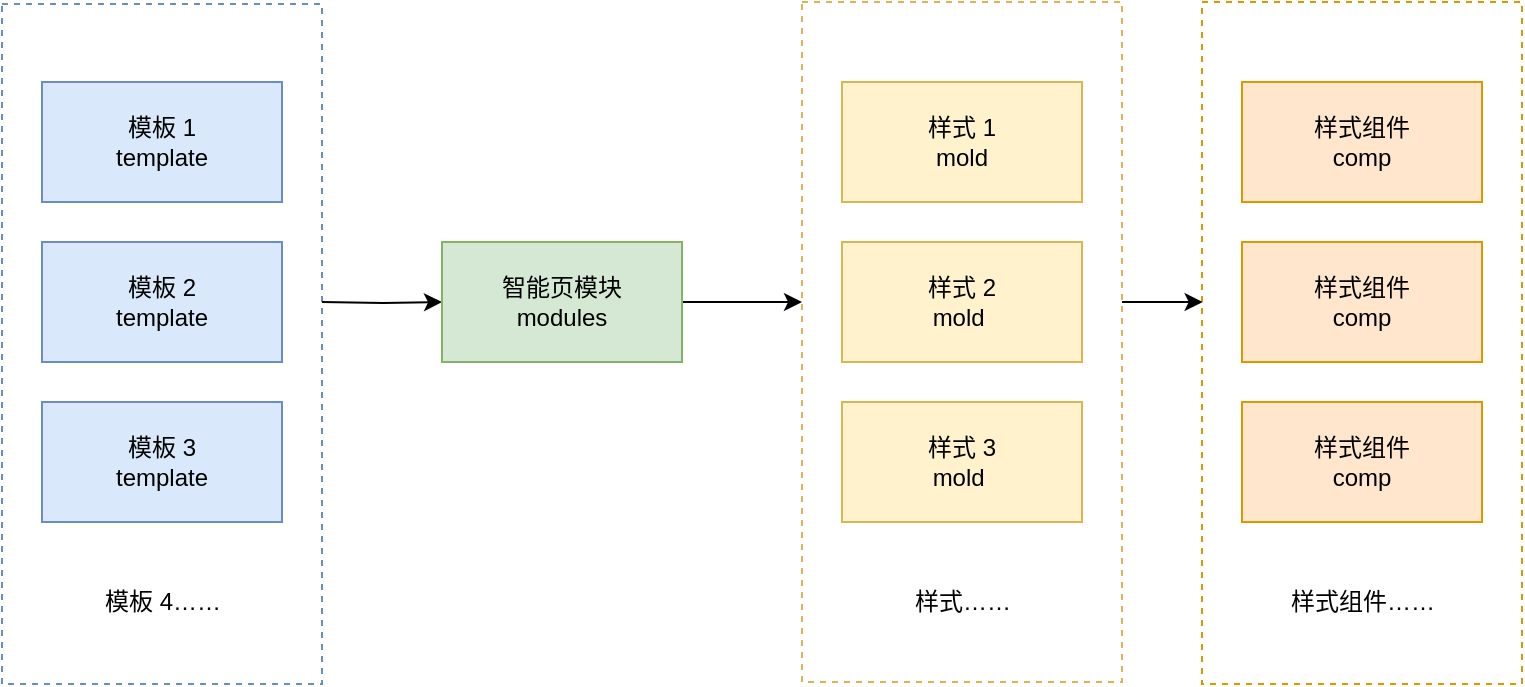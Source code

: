 <mxfile version="16.6.2" type="github">
  <diagram id="SPSlFT2sZeRu8J8Mqurk" name="Page-1">
    <mxGraphModel dx="1056" dy="733" grid="1" gridSize="10" guides="1" tooltips="1" connect="1" arrows="1" fold="1" page="1" pageScale="1" pageWidth="2336" pageHeight="1654" math="0" shadow="0">
      <root>
        <mxCell id="0" />
        <mxCell id="1" parent="0" />
        <mxCell id="T0gfE41if6vC12bEkVcH-33" value="" style="rounded=0;whiteSpace=wrap;html=1;fillColor=none;dashed=1;strokeColor=#6c8ebf;" vertex="1" parent="1">
          <mxGeometry x="100" y="51" width="160" height="340" as="geometry" />
        </mxCell>
        <mxCell id="T0gfE41if6vC12bEkVcH-24" value="" style="rounded=0;whiteSpace=wrap;html=1;fillColor=none;dashed=1;strokeColor=#d79b00;" vertex="1" parent="1">
          <mxGeometry x="700" y="50" width="160" height="341" as="geometry" />
        </mxCell>
        <mxCell id="T0gfE41if6vC12bEkVcH-28" style="edgeStyle=orthogonalEdgeStyle;rounded=0;orthogonalLoop=1;jettySize=auto;html=1;entryX=0.002;entryY=0.44;entryDx=0;entryDy=0;entryPerimeter=0;" edge="1" parent="1" source="T0gfE41if6vC12bEkVcH-21" target="T0gfE41if6vC12bEkVcH-24">
          <mxGeometry relative="1" as="geometry">
            <Array as="points">
              <mxPoint x="670" y="200" />
              <mxPoint x="670" y="200" />
            </Array>
          </mxGeometry>
        </mxCell>
        <mxCell id="T0gfE41if6vC12bEkVcH-21" value="" style="rounded=0;whiteSpace=wrap;html=1;fillColor=none;dashed=1;strokeColor=#d6b656;" vertex="1" parent="1">
          <mxGeometry x="500" y="50" width="160" height="340" as="geometry" />
        </mxCell>
        <mxCell id="T0gfE41if6vC12bEkVcH-3" value="" style="edgeStyle=orthogonalEdgeStyle;rounded=0;orthogonalLoop=1;jettySize=auto;html=1;" edge="1" parent="1" target="T0gfE41if6vC12bEkVcH-2">
          <mxGeometry relative="1" as="geometry">
            <mxPoint x="260" y="200" as="sourcePoint" />
          </mxGeometry>
        </mxCell>
        <mxCell id="T0gfE41if6vC12bEkVcH-1" value="模板 2&lt;br&gt;template" style="rounded=0;whiteSpace=wrap;html=1;fillColor=#dae8fc;strokeColor=#6c8ebf;" vertex="1" parent="1">
          <mxGeometry x="120" y="170" width="120" height="60" as="geometry" />
        </mxCell>
        <mxCell id="T0gfE41if6vC12bEkVcH-27" value="" style="edgeStyle=orthogonalEdgeStyle;rounded=0;orthogonalLoop=1;jettySize=auto;html=1;" edge="1" parent="1" source="T0gfE41if6vC12bEkVcH-2">
          <mxGeometry relative="1" as="geometry">
            <mxPoint x="500" y="200" as="targetPoint" />
          </mxGeometry>
        </mxCell>
        <mxCell id="T0gfE41if6vC12bEkVcH-2" value="智能页模块&lt;br&gt;modules" style="rounded=0;whiteSpace=wrap;html=1;fillColor=#d5e8d4;strokeColor=#82b366;" vertex="1" parent="1">
          <mxGeometry x="320" y="170" width="120" height="60" as="geometry" />
        </mxCell>
        <mxCell id="T0gfE41if6vC12bEkVcH-6" value="样式 1&lt;br&gt;mold" style="rounded=0;whiteSpace=wrap;html=1;fillColor=#fff2cc;strokeColor=#d6b656;" vertex="1" parent="1">
          <mxGeometry x="520" y="90" width="120" height="60" as="geometry" />
        </mxCell>
        <mxCell id="T0gfE41if6vC12bEkVcH-8" value="样式 2&lt;br&gt;mold&amp;nbsp;" style="rounded=0;whiteSpace=wrap;html=1;fillColor=#fff2cc;strokeColor=#d6b656;" vertex="1" parent="1">
          <mxGeometry x="520" y="170" width="120" height="60" as="geometry" />
        </mxCell>
        <mxCell id="T0gfE41if6vC12bEkVcH-11" value="样式 3&lt;br&gt;mold&amp;nbsp;" style="rounded=0;whiteSpace=wrap;html=1;fillColor=#fff2cc;strokeColor=#d6b656;" vertex="1" parent="1">
          <mxGeometry x="520" y="250" width="120" height="60" as="geometry" />
        </mxCell>
        <mxCell id="T0gfE41if6vC12bEkVcH-13" value="样式……" style="text;html=1;align=center;verticalAlign=middle;resizable=0;points=[];autosize=1;strokeColor=none;fillColor=none;" vertex="1" parent="1">
          <mxGeometry x="550" y="340" width="60" height="20" as="geometry" />
        </mxCell>
        <mxCell id="T0gfE41if6vC12bEkVcH-15" value="样式组件&lt;br&gt;comp" style="rounded=0;whiteSpace=wrap;html=1;fillColor=#ffe6cc;strokeColor=#d79b00;" vertex="1" parent="1">
          <mxGeometry x="720" y="90" width="120" height="60" as="geometry" />
        </mxCell>
        <mxCell id="T0gfE41if6vC12bEkVcH-17" value="样式组件&lt;br&gt;comp" style="rounded=0;whiteSpace=wrap;html=1;fillColor=#ffe6cc;strokeColor=#d79b00;" vertex="1" parent="1">
          <mxGeometry x="720" y="170" width="120" height="60" as="geometry" />
        </mxCell>
        <mxCell id="T0gfE41if6vC12bEkVcH-19" value="样式组件&lt;br&gt;comp" style="rounded=0;whiteSpace=wrap;html=1;fillColor=#ffe6cc;strokeColor=#d79b00;" vertex="1" parent="1">
          <mxGeometry x="720" y="250" width="120" height="60" as="geometry" />
        </mxCell>
        <mxCell id="T0gfE41if6vC12bEkVcH-20" value="样式组件……" style="text;html=1;align=center;verticalAlign=middle;resizable=0;points=[];autosize=1;strokeColor=none;fillColor=none;" vertex="1" parent="1">
          <mxGeometry x="735" y="340" width="90" height="20" as="geometry" />
        </mxCell>
        <mxCell id="T0gfE41if6vC12bEkVcH-30" value="模板 1&lt;br&gt;template" style="rounded=0;whiteSpace=wrap;html=1;fillColor=#dae8fc;strokeColor=#6c8ebf;" vertex="1" parent="1">
          <mxGeometry x="120" y="90" width="120" height="60" as="geometry" />
        </mxCell>
        <mxCell id="T0gfE41if6vC12bEkVcH-31" value="模板 3&lt;br&gt;template" style="rounded=0;whiteSpace=wrap;html=1;fillColor=#dae8fc;strokeColor=#6c8ebf;" vertex="1" parent="1">
          <mxGeometry x="120" y="250" width="120" height="60" as="geometry" />
        </mxCell>
        <mxCell id="T0gfE41if6vC12bEkVcH-32" value="模板 4……" style="text;html=1;align=center;verticalAlign=middle;resizable=0;points=[];autosize=1;strokeColor=none;fillColor=none;" vertex="1" parent="1">
          <mxGeometry x="145" y="340" width="70" height="20" as="geometry" />
        </mxCell>
      </root>
    </mxGraphModel>
  </diagram>
</mxfile>
